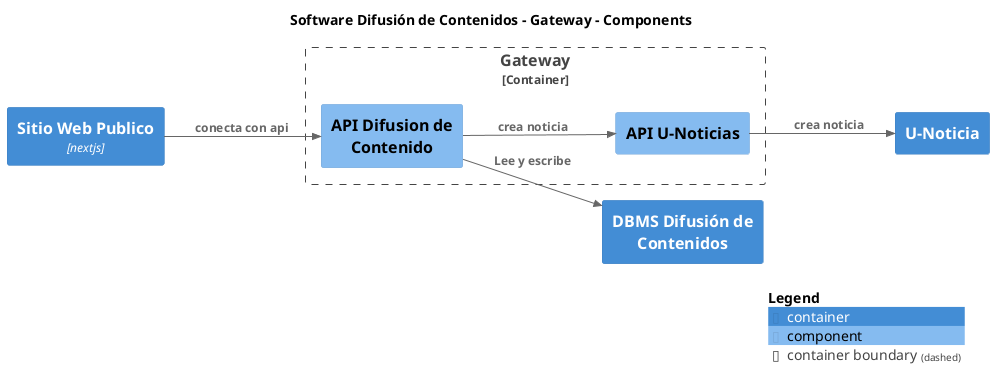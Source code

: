 @startuml
set separator none
title Software Difusión de Contenidos - Gateway - Components

left to right direction

!include <C4/C4>
!include <C4/C4_Context>
!include <C4/C4_Container>
!include <C4/C4_Component>

Container(SoftwareDifusióndeContenidos.DBMSDifusióndeContenidos, "DBMS Difusión de Contenidos", "", $tags="")
Container(SoftwareDifusióndeContenidos.UNoticia, "U-Noticia", "", $tags="")
Container(SoftwareDifusióndeContenidos.SitioWebPublico, "Sitio Web Publico", "nextjs", "", $tags="")

Container_Boundary("SoftwareDifusióndeContenidos.Gateway_boundary", "Gateway", $tags="") {
  Component(SoftwareDifusióndeContenidos.Gateway.APIUNoticias, "API U-Noticias", "", $tags="")
  Component(SoftwareDifusióndeContenidos.Gateway.APIDifusiondeContenido, "API Difusion de Contenido", "", $tags="")
}

Rel_D(SoftwareDifusióndeContenidos.SitioWebPublico, SoftwareDifusióndeContenidos.Gateway.APIDifusiondeContenido, "conecta con api", $tags="")
Rel_D(SoftwareDifusióndeContenidos.Gateway.APIDifusiondeContenido, SoftwareDifusióndeContenidos.DBMSDifusióndeContenidos, "Lee y escribe", $tags="")
Rel_D(SoftwareDifusióndeContenidos.Gateway.APIDifusiondeContenido, SoftwareDifusióndeContenidos.Gateway.APIUNoticias, "crea noticia", $tags="")
Rel_D(SoftwareDifusióndeContenidos.Gateway.APIUNoticias, SoftwareDifusióndeContenidos.UNoticia, "crea noticia", $tags="")

SHOW_LEGEND(true)
@enduml